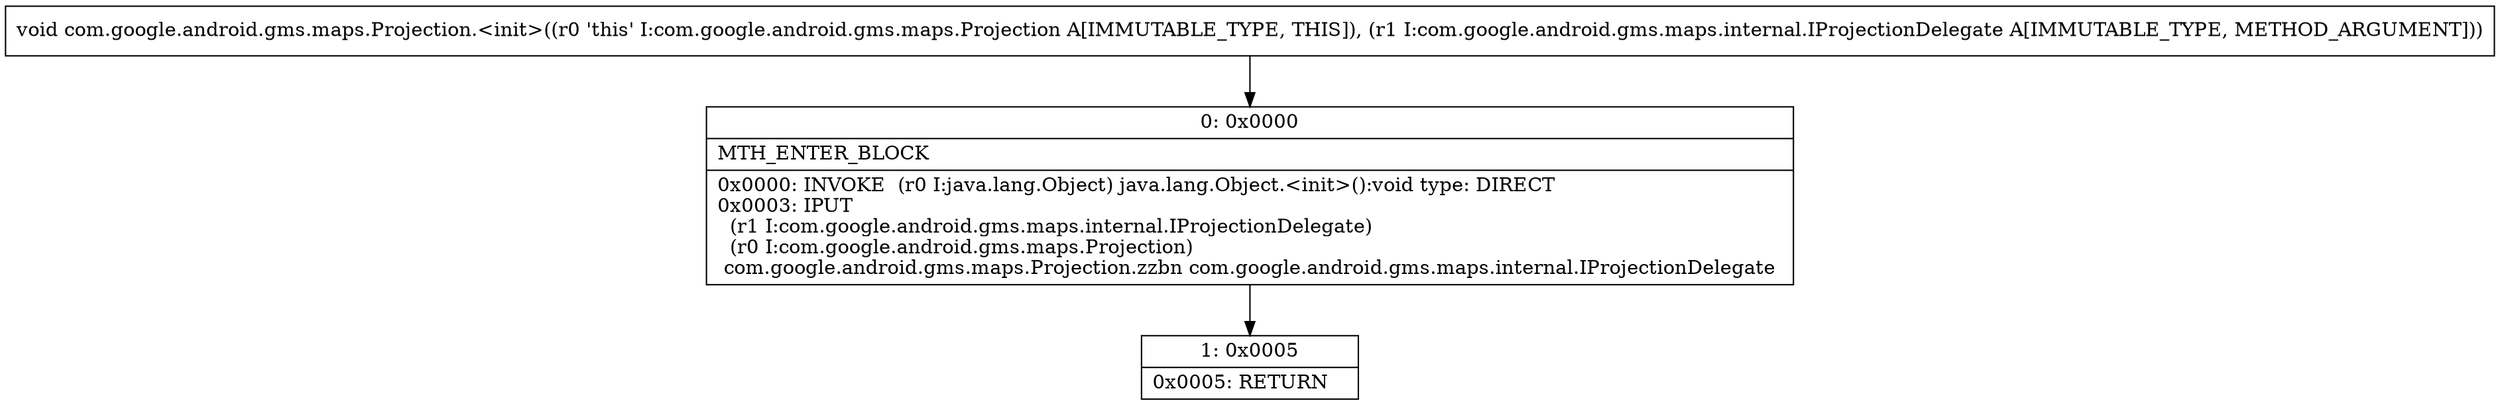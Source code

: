 digraph "CFG forcom.google.android.gms.maps.Projection.\<init\>(Lcom\/google\/android\/gms\/maps\/internal\/IProjectionDelegate;)V" {
Node_0 [shape=record,label="{0\:\ 0x0000|MTH_ENTER_BLOCK\l|0x0000: INVOKE  (r0 I:java.lang.Object) java.lang.Object.\<init\>():void type: DIRECT \l0x0003: IPUT  \l  (r1 I:com.google.android.gms.maps.internal.IProjectionDelegate)\l  (r0 I:com.google.android.gms.maps.Projection)\l com.google.android.gms.maps.Projection.zzbn com.google.android.gms.maps.internal.IProjectionDelegate \l}"];
Node_1 [shape=record,label="{1\:\ 0x0005|0x0005: RETURN   \l}"];
MethodNode[shape=record,label="{void com.google.android.gms.maps.Projection.\<init\>((r0 'this' I:com.google.android.gms.maps.Projection A[IMMUTABLE_TYPE, THIS]), (r1 I:com.google.android.gms.maps.internal.IProjectionDelegate A[IMMUTABLE_TYPE, METHOD_ARGUMENT])) }"];
MethodNode -> Node_0;
Node_0 -> Node_1;
}

